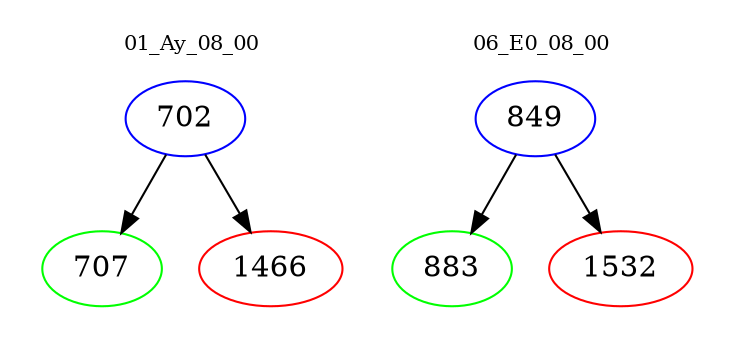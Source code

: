 digraph{
subgraph cluster_0 {
color = white
label = "01_Ay_08_00";
fontsize=10;
T0_702 [label="702", color="blue"]
T0_702 -> T0_707 [color="black"]
T0_707 [label="707", color="green"]
T0_702 -> T0_1466 [color="black"]
T0_1466 [label="1466", color="red"]
}
subgraph cluster_1 {
color = white
label = "06_E0_08_00";
fontsize=10;
T1_849 [label="849", color="blue"]
T1_849 -> T1_883 [color="black"]
T1_883 [label="883", color="green"]
T1_849 -> T1_1532 [color="black"]
T1_1532 [label="1532", color="red"]
}
}
